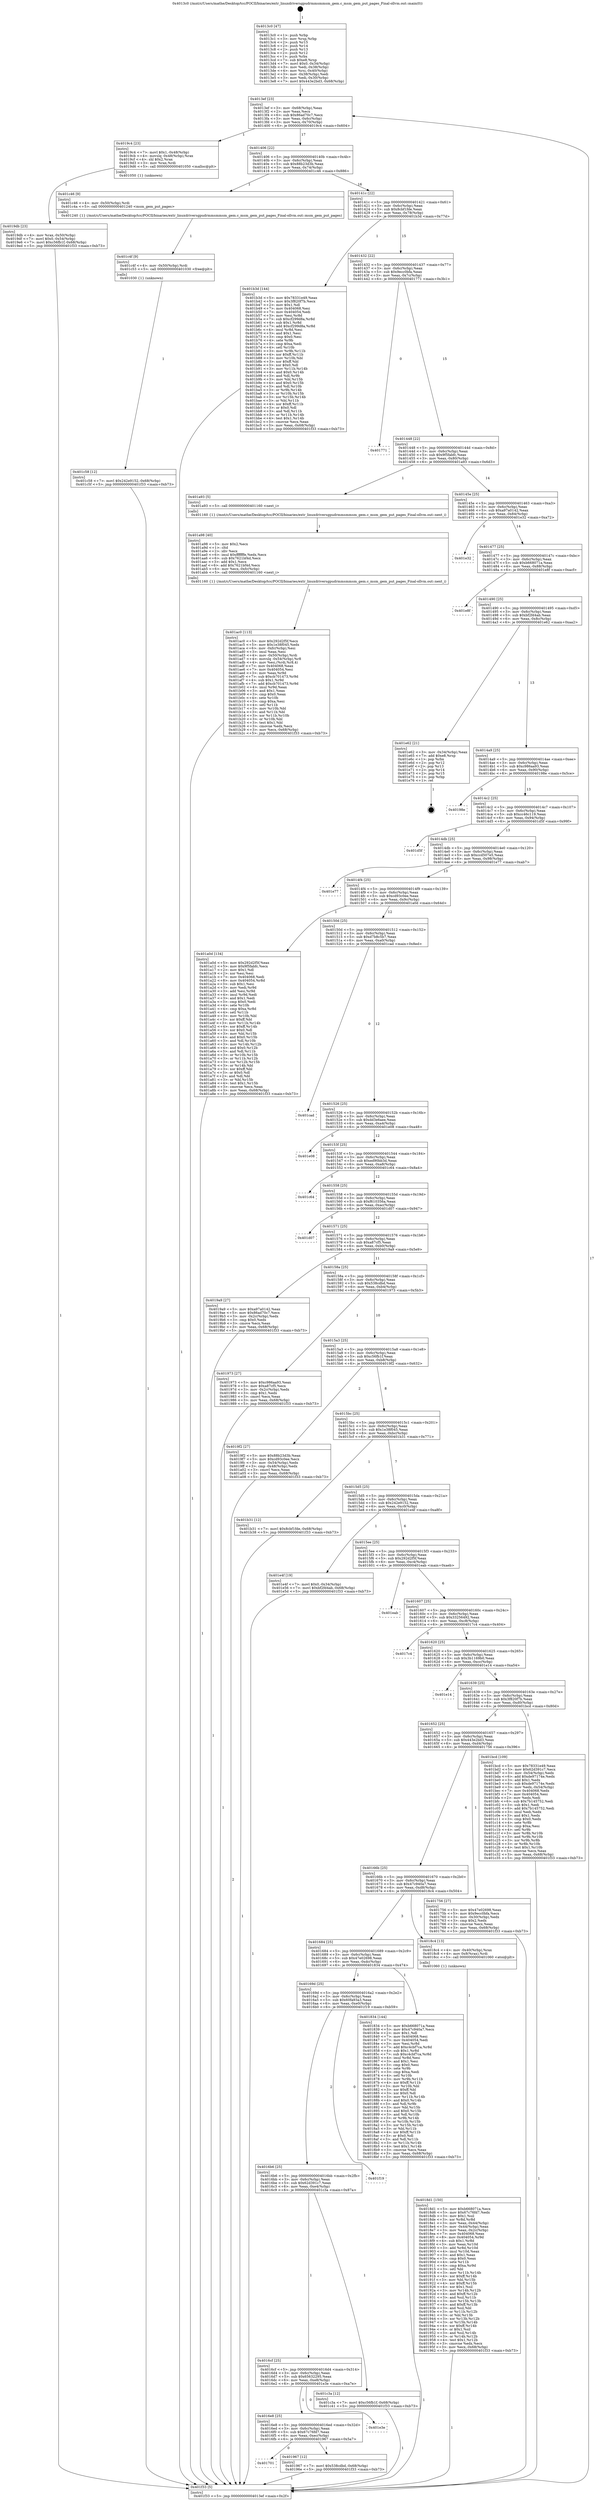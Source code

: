 digraph "0x4013c0" {
  label = "0x4013c0 (/mnt/c/Users/mathe/Desktop/tcc/POCII/binaries/extr_linuxdriversgpudrmmsmmsm_gem.c_msm_gem_put_pages_Final-ollvm.out::main(0))"
  labelloc = "t"
  node[shape=record]

  Entry [label="",width=0.3,height=0.3,shape=circle,fillcolor=black,style=filled]
  "0x4013ef" [label="{
     0x4013ef [23]\l
     | [instrs]\l
     &nbsp;&nbsp;0x4013ef \<+3\>: mov -0x68(%rbp),%eax\l
     &nbsp;&nbsp;0x4013f2 \<+2\>: mov %eax,%ecx\l
     &nbsp;&nbsp;0x4013f4 \<+6\>: sub $0x86ad70c7,%ecx\l
     &nbsp;&nbsp;0x4013fa \<+3\>: mov %eax,-0x6c(%rbp)\l
     &nbsp;&nbsp;0x4013fd \<+3\>: mov %ecx,-0x70(%rbp)\l
     &nbsp;&nbsp;0x401400 \<+6\>: je 00000000004019c4 \<main+0x604\>\l
  }"]
  "0x4019c4" [label="{
     0x4019c4 [23]\l
     | [instrs]\l
     &nbsp;&nbsp;0x4019c4 \<+7\>: movl $0x1,-0x48(%rbp)\l
     &nbsp;&nbsp;0x4019cb \<+4\>: movslq -0x48(%rbp),%rax\l
     &nbsp;&nbsp;0x4019cf \<+4\>: shl $0x2,%rax\l
     &nbsp;&nbsp;0x4019d3 \<+3\>: mov %rax,%rdi\l
     &nbsp;&nbsp;0x4019d6 \<+5\>: call 0000000000401050 \<malloc@plt\>\l
     | [calls]\l
     &nbsp;&nbsp;0x401050 \{1\} (unknown)\l
  }"]
  "0x401406" [label="{
     0x401406 [22]\l
     | [instrs]\l
     &nbsp;&nbsp;0x401406 \<+5\>: jmp 000000000040140b \<main+0x4b\>\l
     &nbsp;&nbsp;0x40140b \<+3\>: mov -0x6c(%rbp),%eax\l
     &nbsp;&nbsp;0x40140e \<+5\>: sub $0x88b23d3b,%eax\l
     &nbsp;&nbsp;0x401413 \<+3\>: mov %eax,-0x74(%rbp)\l
     &nbsp;&nbsp;0x401416 \<+6\>: je 0000000000401c46 \<main+0x886\>\l
  }"]
  Exit [label="",width=0.3,height=0.3,shape=circle,fillcolor=black,style=filled,peripheries=2]
  "0x401c46" [label="{
     0x401c46 [9]\l
     | [instrs]\l
     &nbsp;&nbsp;0x401c46 \<+4\>: mov -0x50(%rbp),%rdi\l
     &nbsp;&nbsp;0x401c4a \<+5\>: call 0000000000401240 \<msm_gem_put_pages\>\l
     | [calls]\l
     &nbsp;&nbsp;0x401240 \{1\} (/mnt/c/Users/mathe/Desktop/tcc/POCII/binaries/extr_linuxdriversgpudrmmsmmsm_gem.c_msm_gem_put_pages_Final-ollvm.out::msm_gem_put_pages)\l
  }"]
  "0x40141c" [label="{
     0x40141c [22]\l
     | [instrs]\l
     &nbsp;&nbsp;0x40141c \<+5\>: jmp 0000000000401421 \<main+0x61\>\l
     &nbsp;&nbsp;0x401421 \<+3\>: mov -0x6c(%rbp),%eax\l
     &nbsp;&nbsp;0x401424 \<+5\>: sub $0x8cbf1fde,%eax\l
     &nbsp;&nbsp;0x401429 \<+3\>: mov %eax,-0x78(%rbp)\l
     &nbsp;&nbsp;0x40142c \<+6\>: je 0000000000401b3d \<main+0x77d\>\l
  }"]
  "0x401c58" [label="{
     0x401c58 [12]\l
     | [instrs]\l
     &nbsp;&nbsp;0x401c58 \<+7\>: movl $0x242e9152,-0x68(%rbp)\l
     &nbsp;&nbsp;0x401c5f \<+5\>: jmp 0000000000401f33 \<main+0xb73\>\l
  }"]
  "0x401b3d" [label="{
     0x401b3d [144]\l
     | [instrs]\l
     &nbsp;&nbsp;0x401b3d \<+5\>: mov $0x78331e49,%eax\l
     &nbsp;&nbsp;0x401b42 \<+5\>: mov $0x3f820f7b,%ecx\l
     &nbsp;&nbsp;0x401b47 \<+2\>: mov $0x1,%dl\l
     &nbsp;&nbsp;0x401b49 \<+7\>: mov 0x404068,%esi\l
     &nbsp;&nbsp;0x401b50 \<+7\>: mov 0x404054,%edi\l
     &nbsp;&nbsp;0x401b57 \<+3\>: mov %esi,%r8d\l
     &nbsp;&nbsp;0x401b5a \<+7\>: sub $0xcf299d8a,%r8d\l
     &nbsp;&nbsp;0x401b61 \<+4\>: sub $0x1,%r8d\l
     &nbsp;&nbsp;0x401b65 \<+7\>: add $0xcf299d8a,%r8d\l
     &nbsp;&nbsp;0x401b6c \<+4\>: imul %r8d,%esi\l
     &nbsp;&nbsp;0x401b70 \<+3\>: and $0x1,%esi\l
     &nbsp;&nbsp;0x401b73 \<+3\>: cmp $0x0,%esi\l
     &nbsp;&nbsp;0x401b76 \<+4\>: sete %r9b\l
     &nbsp;&nbsp;0x401b7a \<+3\>: cmp $0xa,%edi\l
     &nbsp;&nbsp;0x401b7d \<+4\>: setl %r10b\l
     &nbsp;&nbsp;0x401b81 \<+3\>: mov %r9b,%r11b\l
     &nbsp;&nbsp;0x401b84 \<+4\>: xor $0xff,%r11b\l
     &nbsp;&nbsp;0x401b88 \<+3\>: mov %r10b,%bl\l
     &nbsp;&nbsp;0x401b8b \<+3\>: xor $0xff,%bl\l
     &nbsp;&nbsp;0x401b8e \<+3\>: xor $0x0,%dl\l
     &nbsp;&nbsp;0x401b91 \<+3\>: mov %r11b,%r14b\l
     &nbsp;&nbsp;0x401b94 \<+4\>: and $0x0,%r14b\l
     &nbsp;&nbsp;0x401b98 \<+3\>: and %dl,%r9b\l
     &nbsp;&nbsp;0x401b9b \<+3\>: mov %bl,%r15b\l
     &nbsp;&nbsp;0x401b9e \<+4\>: and $0x0,%r15b\l
     &nbsp;&nbsp;0x401ba2 \<+3\>: and %dl,%r10b\l
     &nbsp;&nbsp;0x401ba5 \<+3\>: or %r9b,%r14b\l
     &nbsp;&nbsp;0x401ba8 \<+3\>: or %r10b,%r15b\l
     &nbsp;&nbsp;0x401bab \<+3\>: xor %r15b,%r14b\l
     &nbsp;&nbsp;0x401bae \<+3\>: or %bl,%r11b\l
     &nbsp;&nbsp;0x401bb1 \<+4\>: xor $0xff,%r11b\l
     &nbsp;&nbsp;0x401bb5 \<+3\>: or $0x0,%dl\l
     &nbsp;&nbsp;0x401bb8 \<+3\>: and %dl,%r11b\l
     &nbsp;&nbsp;0x401bbb \<+3\>: or %r11b,%r14b\l
     &nbsp;&nbsp;0x401bbe \<+4\>: test $0x1,%r14b\l
     &nbsp;&nbsp;0x401bc2 \<+3\>: cmovne %ecx,%eax\l
     &nbsp;&nbsp;0x401bc5 \<+3\>: mov %eax,-0x68(%rbp)\l
     &nbsp;&nbsp;0x401bc8 \<+5\>: jmp 0000000000401f33 \<main+0xb73\>\l
  }"]
  "0x401432" [label="{
     0x401432 [22]\l
     | [instrs]\l
     &nbsp;&nbsp;0x401432 \<+5\>: jmp 0000000000401437 \<main+0x77\>\l
     &nbsp;&nbsp;0x401437 \<+3\>: mov -0x6c(%rbp),%eax\l
     &nbsp;&nbsp;0x40143a \<+5\>: sub $0x9ecc0bfa,%eax\l
     &nbsp;&nbsp;0x40143f \<+3\>: mov %eax,-0x7c(%rbp)\l
     &nbsp;&nbsp;0x401442 \<+6\>: je 0000000000401771 \<main+0x3b1\>\l
  }"]
  "0x401c4f" [label="{
     0x401c4f [9]\l
     | [instrs]\l
     &nbsp;&nbsp;0x401c4f \<+4\>: mov -0x50(%rbp),%rdi\l
     &nbsp;&nbsp;0x401c53 \<+5\>: call 0000000000401030 \<free@plt\>\l
     | [calls]\l
     &nbsp;&nbsp;0x401030 \{1\} (unknown)\l
  }"]
  "0x401771" [label="{
     0x401771\l
  }", style=dashed]
  "0x401448" [label="{
     0x401448 [22]\l
     | [instrs]\l
     &nbsp;&nbsp;0x401448 \<+5\>: jmp 000000000040144d \<main+0x8d\>\l
     &nbsp;&nbsp;0x40144d \<+3\>: mov -0x6c(%rbp),%eax\l
     &nbsp;&nbsp;0x401450 \<+5\>: sub $0x9f5fabfc,%eax\l
     &nbsp;&nbsp;0x401455 \<+3\>: mov %eax,-0x80(%rbp)\l
     &nbsp;&nbsp;0x401458 \<+6\>: je 0000000000401a93 \<main+0x6d3\>\l
  }"]
  "0x401ac0" [label="{
     0x401ac0 [113]\l
     | [instrs]\l
     &nbsp;&nbsp;0x401ac0 \<+5\>: mov $0x292d2f5f,%ecx\l
     &nbsp;&nbsp;0x401ac5 \<+5\>: mov $0x1e38f045,%edx\l
     &nbsp;&nbsp;0x401aca \<+6\>: mov -0xfc(%rbp),%esi\l
     &nbsp;&nbsp;0x401ad0 \<+3\>: imul %eax,%esi\l
     &nbsp;&nbsp;0x401ad3 \<+4\>: mov -0x50(%rbp),%rdi\l
     &nbsp;&nbsp;0x401ad7 \<+4\>: movslq -0x54(%rbp),%r8\l
     &nbsp;&nbsp;0x401adb \<+4\>: mov %esi,(%rdi,%r8,4)\l
     &nbsp;&nbsp;0x401adf \<+7\>: mov 0x404068,%eax\l
     &nbsp;&nbsp;0x401ae6 \<+7\>: mov 0x404054,%esi\l
     &nbsp;&nbsp;0x401aed \<+3\>: mov %eax,%r9d\l
     &nbsp;&nbsp;0x401af0 \<+7\>: sub $0xcb701473,%r9d\l
     &nbsp;&nbsp;0x401af7 \<+4\>: sub $0x1,%r9d\l
     &nbsp;&nbsp;0x401afb \<+7\>: add $0xcb701473,%r9d\l
     &nbsp;&nbsp;0x401b02 \<+4\>: imul %r9d,%eax\l
     &nbsp;&nbsp;0x401b06 \<+3\>: and $0x1,%eax\l
     &nbsp;&nbsp;0x401b09 \<+3\>: cmp $0x0,%eax\l
     &nbsp;&nbsp;0x401b0c \<+4\>: sete %r10b\l
     &nbsp;&nbsp;0x401b10 \<+3\>: cmp $0xa,%esi\l
     &nbsp;&nbsp;0x401b13 \<+4\>: setl %r11b\l
     &nbsp;&nbsp;0x401b17 \<+3\>: mov %r10b,%bl\l
     &nbsp;&nbsp;0x401b1a \<+3\>: and %r11b,%bl\l
     &nbsp;&nbsp;0x401b1d \<+3\>: xor %r11b,%r10b\l
     &nbsp;&nbsp;0x401b20 \<+3\>: or %r10b,%bl\l
     &nbsp;&nbsp;0x401b23 \<+3\>: test $0x1,%bl\l
     &nbsp;&nbsp;0x401b26 \<+3\>: cmovne %edx,%ecx\l
     &nbsp;&nbsp;0x401b29 \<+3\>: mov %ecx,-0x68(%rbp)\l
     &nbsp;&nbsp;0x401b2c \<+5\>: jmp 0000000000401f33 \<main+0xb73\>\l
  }"]
  "0x401a93" [label="{
     0x401a93 [5]\l
     | [instrs]\l
     &nbsp;&nbsp;0x401a93 \<+5\>: call 0000000000401160 \<next_i\>\l
     | [calls]\l
     &nbsp;&nbsp;0x401160 \{1\} (/mnt/c/Users/mathe/Desktop/tcc/POCII/binaries/extr_linuxdriversgpudrmmsmmsm_gem.c_msm_gem_put_pages_Final-ollvm.out::next_i)\l
  }"]
  "0x40145e" [label="{
     0x40145e [25]\l
     | [instrs]\l
     &nbsp;&nbsp;0x40145e \<+5\>: jmp 0000000000401463 \<main+0xa3\>\l
     &nbsp;&nbsp;0x401463 \<+3\>: mov -0x6c(%rbp),%eax\l
     &nbsp;&nbsp;0x401466 \<+5\>: sub $0xa97a0142,%eax\l
     &nbsp;&nbsp;0x40146b \<+6\>: mov %eax,-0x84(%rbp)\l
     &nbsp;&nbsp;0x401471 \<+6\>: je 0000000000401e32 \<main+0xa72\>\l
  }"]
  "0x401a98" [label="{
     0x401a98 [40]\l
     | [instrs]\l
     &nbsp;&nbsp;0x401a98 \<+5\>: mov $0x2,%ecx\l
     &nbsp;&nbsp;0x401a9d \<+1\>: cltd\l
     &nbsp;&nbsp;0x401a9e \<+2\>: idiv %ecx\l
     &nbsp;&nbsp;0x401aa0 \<+6\>: imul $0xfffffffe,%edx,%ecx\l
     &nbsp;&nbsp;0x401aa6 \<+6\>: sub $0x7621bf4d,%ecx\l
     &nbsp;&nbsp;0x401aac \<+3\>: add $0x1,%ecx\l
     &nbsp;&nbsp;0x401aaf \<+6\>: add $0x7621bf4d,%ecx\l
     &nbsp;&nbsp;0x401ab5 \<+6\>: mov %ecx,-0xfc(%rbp)\l
     &nbsp;&nbsp;0x401abb \<+5\>: call 0000000000401160 \<next_i\>\l
     | [calls]\l
     &nbsp;&nbsp;0x401160 \{1\} (/mnt/c/Users/mathe/Desktop/tcc/POCII/binaries/extr_linuxdriversgpudrmmsmmsm_gem.c_msm_gem_put_pages_Final-ollvm.out::next_i)\l
  }"]
  "0x401e32" [label="{
     0x401e32\l
  }", style=dashed]
  "0x401477" [label="{
     0x401477 [25]\l
     | [instrs]\l
     &nbsp;&nbsp;0x401477 \<+5\>: jmp 000000000040147c \<main+0xbc\>\l
     &nbsp;&nbsp;0x40147c \<+3\>: mov -0x6c(%rbp),%eax\l
     &nbsp;&nbsp;0x40147f \<+5\>: sub $0xb668071a,%eax\l
     &nbsp;&nbsp;0x401484 \<+6\>: mov %eax,-0x88(%rbp)\l
     &nbsp;&nbsp;0x40148a \<+6\>: je 0000000000401e8f \<main+0xacf\>\l
  }"]
  "0x4019db" [label="{
     0x4019db [23]\l
     | [instrs]\l
     &nbsp;&nbsp;0x4019db \<+4\>: mov %rax,-0x50(%rbp)\l
     &nbsp;&nbsp;0x4019df \<+7\>: movl $0x0,-0x54(%rbp)\l
     &nbsp;&nbsp;0x4019e6 \<+7\>: movl $0xc56fb1f,-0x68(%rbp)\l
     &nbsp;&nbsp;0x4019ed \<+5\>: jmp 0000000000401f33 \<main+0xb73\>\l
  }"]
  "0x401e8f" [label="{
     0x401e8f\l
  }", style=dashed]
  "0x401490" [label="{
     0x401490 [25]\l
     | [instrs]\l
     &nbsp;&nbsp;0x401490 \<+5\>: jmp 0000000000401495 \<main+0xd5\>\l
     &nbsp;&nbsp;0x401495 \<+3\>: mov -0x6c(%rbp),%eax\l
     &nbsp;&nbsp;0x401498 \<+5\>: sub $0xbf2fd4ab,%eax\l
     &nbsp;&nbsp;0x40149d \<+6\>: mov %eax,-0x8c(%rbp)\l
     &nbsp;&nbsp;0x4014a3 \<+6\>: je 0000000000401e62 \<main+0xaa2\>\l
  }"]
  "0x401701" [label="{
     0x401701\l
  }", style=dashed]
  "0x401e62" [label="{
     0x401e62 [21]\l
     | [instrs]\l
     &nbsp;&nbsp;0x401e62 \<+3\>: mov -0x34(%rbp),%eax\l
     &nbsp;&nbsp;0x401e65 \<+7\>: add $0xe8,%rsp\l
     &nbsp;&nbsp;0x401e6c \<+1\>: pop %rbx\l
     &nbsp;&nbsp;0x401e6d \<+2\>: pop %r12\l
     &nbsp;&nbsp;0x401e6f \<+2\>: pop %r13\l
     &nbsp;&nbsp;0x401e71 \<+2\>: pop %r14\l
     &nbsp;&nbsp;0x401e73 \<+2\>: pop %r15\l
     &nbsp;&nbsp;0x401e75 \<+1\>: pop %rbp\l
     &nbsp;&nbsp;0x401e76 \<+1\>: ret\l
  }"]
  "0x4014a9" [label="{
     0x4014a9 [25]\l
     | [instrs]\l
     &nbsp;&nbsp;0x4014a9 \<+5\>: jmp 00000000004014ae \<main+0xee\>\l
     &nbsp;&nbsp;0x4014ae \<+3\>: mov -0x6c(%rbp),%eax\l
     &nbsp;&nbsp;0x4014b1 \<+5\>: sub $0xc986aa93,%eax\l
     &nbsp;&nbsp;0x4014b6 \<+6\>: mov %eax,-0x90(%rbp)\l
     &nbsp;&nbsp;0x4014bc \<+6\>: je 000000000040198e \<main+0x5ce\>\l
  }"]
  "0x401967" [label="{
     0x401967 [12]\l
     | [instrs]\l
     &nbsp;&nbsp;0x401967 \<+7\>: movl $0x538cdbd,-0x68(%rbp)\l
     &nbsp;&nbsp;0x40196e \<+5\>: jmp 0000000000401f33 \<main+0xb73\>\l
  }"]
  "0x40198e" [label="{
     0x40198e\l
  }", style=dashed]
  "0x4014c2" [label="{
     0x4014c2 [25]\l
     | [instrs]\l
     &nbsp;&nbsp;0x4014c2 \<+5\>: jmp 00000000004014c7 \<main+0x107\>\l
     &nbsp;&nbsp;0x4014c7 \<+3\>: mov -0x6c(%rbp),%eax\l
     &nbsp;&nbsp;0x4014ca \<+5\>: sub $0xcc46c119,%eax\l
     &nbsp;&nbsp;0x4014cf \<+6\>: mov %eax,-0x94(%rbp)\l
     &nbsp;&nbsp;0x4014d5 \<+6\>: je 0000000000401d5f \<main+0x99f\>\l
  }"]
  "0x4016e8" [label="{
     0x4016e8 [25]\l
     | [instrs]\l
     &nbsp;&nbsp;0x4016e8 \<+5\>: jmp 00000000004016ed \<main+0x32d\>\l
     &nbsp;&nbsp;0x4016ed \<+3\>: mov -0x6c(%rbp),%eax\l
     &nbsp;&nbsp;0x4016f0 \<+5\>: sub $0x67c76fd7,%eax\l
     &nbsp;&nbsp;0x4016f5 \<+6\>: mov %eax,-0xec(%rbp)\l
     &nbsp;&nbsp;0x4016fb \<+6\>: je 0000000000401967 \<main+0x5a7\>\l
  }"]
  "0x401d5f" [label="{
     0x401d5f\l
  }", style=dashed]
  "0x4014db" [label="{
     0x4014db [25]\l
     | [instrs]\l
     &nbsp;&nbsp;0x4014db \<+5\>: jmp 00000000004014e0 \<main+0x120\>\l
     &nbsp;&nbsp;0x4014e0 \<+3\>: mov -0x6c(%rbp),%eax\l
     &nbsp;&nbsp;0x4014e3 \<+5\>: sub $0xccd507e5,%eax\l
     &nbsp;&nbsp;0x4014e8 \<+6\>: mov %eax,-0x98(%rbp)\l
     &nbsp;&nbsp;0x4014ee \<+6\>: je 0000000000401e77 \<main+0xab7\>\l
  }"]
  "0x401e3e" [label="{
     0x401e3e\l
  }", style=dashed]
  "0x401e77" [label="{
     0x401e77\l
  }", style=dashed]
  "0x4014f4" [label="{
     0x4014f4 [25]\l
     | [instrs]\l
     &nbsp;&nbsp;0x4014f4 \<+5\>: jmp 00000000004014f9 \<main+0x139\>\l
     &nbsp;&nbsp;0x4014f9 \<+3\>: mov -0x6c(%rbp),%eax\l
     &nbsp;&nbsp;0x4014fc \<+5\>: sub $0xcd93c0ee,%eax\l
     &nbsp;&nbsp;0x401501 \<+6\>: mov %eax,-0x9c(%rbp)\l
     &nbsp;&nbsp;0x401507 \<+6\>: je 0000000000401a0d \<main+0x64d\>\l
  }"]
  "0x4016cf" [label="{
     0x4016cf [25]\l
     | [instrs]\l
     &nbsp;&nbsp;0x4016cf \<+5\>: jmp 00000000004016d4 \<main+0x314\>\l
     &nbsp;&nbsp;0x4016d4 \<+3\>: mov -0x6c(%rbp),%eax\l
     &nbsp;&nbsp;0x4016d7 \<+5\>: sub $0x65632295,%eax\l
     &nbsp;&nbsp;0x4016dc \<+6\>: mov %eax,-0xe8(%rbp)\l
     &nbsp;&nbsp;0x4016e2 \<+6\>: je 0000000000401e3e \<main+0xa7e\>\l
  }"]
  "0x401a0d" [label="{
     0x401a0d [134]\l
     | [instrs]\l
     &nbsp;&nbsp;0x401a0d \<+5\>: mov $0x292d2f5f,%eax\l
     &nbsp;&nbsp;0x401a12 \<+5\>: mov $0x9f5fabfc,%ecx\l
     &nbsp;&nbsp;0x401a17 \<+2\>: mov $0x1,%dl\l
     &nbsp;&nbsp;0x401a19 \<+2\>: xor %esi,%esi\l
     &nbsp;&nbsp;0x401a1b \<+7\>: mov 0x404068,%edi\l
     &nbsp;&nbsp;0x401a22 \<+8\>: mov 0x404054,%r8d\l
     &nbsp;&nbsp;0x401a2a \<+3\>: sub $0x1,%esi\l
     &nbsp;&nbsp;0x401a2d \<+3\>: mov %edi,%r9d\l
     &nbsp;&nbsp;0x401a30 \<+3\>: add %esi,%r9d\l
     &nbsp;&nbsp;0x401a33 \<+4\>: imul %r9d,%edi\l
     &nbsp;&nbsp;0x401a37 \<+3\>: and $0x1,%edi\l
     &nbsp;&nbsp;0x401a3a \<+3\>: cmp $0x0,%edi\l
     &nbsp;&nbsp;0x401a3d \<+4\>: sete %r10b\l
     &nbsp;&nbsp;0x401a41 \<+4\>: cmp $0xa,%r8d\l
     &nbsp;&nbsp;0x401a45 \<+4\>: setl %r11b\l
     &nbsp;&nbsp;0x401a49 \<+3\>: mov %r10b,%bl\l
     &nbsp;&nbsp;0x401a4c \<+3\>: xor $0xff,%bl\l
     &nbsp;&nbsp;0x401a4f \<+3\>: mov %r11b,%r14b\l
     &nbsp;&nbsp;0x401a52 \<+4\>: xor $0xff,%r14b\l
     &nbsp;&nbsp;0x401a56 \<+3\>: xor $0x0,%dl\l
     &nbsp;&nbsp;0x401a59 \<+3\>: mov %bl,%r15b\l
     &nbsp;&nbsp;0x401a5c \<+4\>: and $0x0,%r15b\l
     &nbsp;&nbsp;0x401a60 \<+3\>: and %dl,%r10b\l
     &nbsp;&nbsp;0x401a63 \<+3\>: mov %r14b,%r12b\l
     &nbsp;&nbsp;0x401a66 \<+4\>: and $0x0,%r12b\l
     &nbsp;&nbsp;0x401a6a \<+3\>: and %dl,%r11b\l
     &nbsp;&nbsp;0x401a6d \<+3\>: or %r10b,%r15b\l
     &nbsp;&nbsp;0x401a70 \<+3\>: or %r11b,%r12b\l
     &nbsp;&nbsp;0x401a73 \<+3\>: xor %r12b,%r15b\l
     &nbsp;&nbsp;0x401a76 \<+3\>: or %r14b,%bl\l
     &nbsp;&nbsp;0x401a79 \<+3\>: xor $0xff,%bl\l
     &nbsp;&nbsp;0x401a7c \<+3\>: or $0x0,%dl\l
     &nbsp;&nbsp;0x401a7f \<+2\>: and %dl,%bl\l
     &nbsp;&nbsp;0x401a81 \<+3\>: or %bl,%r15b\l
     &nbsp;&nbsp;0x401a84 \<+4\>: test $0x1,%r15b\l
     &nbsp;&nbsp;0x401a88 \<+3\>: cmovne %ecx,%eax\l
     &nbsp;&nbsp;0x401a8b \<+3\>: mov %eax,-0x68(%rbp)\l
     &nbsp;&nbsp;0x401a8e \<+5\>: jmp 0000000000401f33 \<main+0xb73\>\l
  }"]
  "0x40150d" [label="{
     0x40150d [25]\l
     | [instrs]\l
     &nbsp;&nbsp;0x40150d \<+5\>: jmp 0000000000401512 \<main+0x152\>\l
     &nbsp;&nbsp;0x401512 \<+3\>: mov -0x6c(%rbp),%eax\l
     &nbsp;&nbsp;0x401515 \<+5\>: sub $0xd7b8c5b7,%eax\l
     &nbsp;&nbsp;0x40151a \<+6\>: mov %eax,-0xa0(%rbp)\l
     &nbsp;&nbsp;0x401520 \<+6\>: je 0000000000401cad \<main+0x8ed\>\l
  }"]
  "0x401c3a" [label="{
     0x401c3a [12]\l
     | [instrs]\l
     &nbsp;&nbsp;0x401c3a \<+7\>: movl $0xc56fb1f,-0x68(%rbp)\l
     &nbsp;&nbsp;0x401c41 \<+5\>: jmp 0000000000401f33 \<main+0xb73\>\l
  }"]
  "0x401cad" [label="{
     0x401cad\l
  }", style=dashed]
  "0x401526" [label="{
     0x401526 [25]\l
     | [instrs]\l
     &nbsp;&nbsp;0x401526 \<+5\>: jmp 000000000040152b \<main+0x16b\>\l
     &nbsp;&nbsp;0x40152b \<+3\>: mov -0x6c(%rbp),%eax\l
     &nbsp;&nbsp;0x40152e \<+5\>: sub $0xdd3e6aee,%eax\l
     &nbsp;&nbsp;0x401533 \<+6\>: mov %eax,-0xa4(%rbp)\l
     &nbsp;&nbsp;0x401539 \<+6\>: je 0000000000401e08 \<main+0xa48\>\l
  }"]
  "0x4016b6" [label="{
     0x4016b6 [25]\l
     | [instrs]\l
     &nbsp;&nbsp;0x4016b6 \<+5\>: jmp 00000000004016bb \<main+0x2fb\>\l
     &nbsp;&nbsp;0x4016bb \<+3\>: mov -0x6c(%rbp),%eax\l
     &nbsp;&nbsp;0x4016be \<+5\>: sub $0x62d391c7,%eax\l
     &nbsp;&nbsp;0x4016c3 \<+6\>: mov %eax,-0xe4(%rbp)\l
     &nbsp;&nbsp;0x4016c9 \<+6\>: je 0000000000401c3a \<main+0x87a\>\l
  }"]
  "0x401e08" [label="{
     0x401e08\l
  }", style=dashed]
  "0x40153f" [label="{
     0x40153f [25]\l
     | [instrs]\l
     &nbsp;&nbsp;0x40153f \<+5\>: jmp 0000000000401544 \<main+0x184\>\l
     &nbsp;&nbsp;0x401544 \<+3\>: mov -0x6c(%rbp),%eax\l
     &nbsp;&nbsp;0x401547 \<+5\>: sub $0xed90bb3d,%eax\l
     &nbsp;&nbsp;0x40154c \<+6\>: mov %eax,-0xa8(%rbp)\l
     &nbsp;&nbsp;0x401552 \<+6\>: je 0000000000401c64 \<main+0x8a4\>\l
  }"]
  "0x401f19" [label="{
     0x401f19\l
  }", style=dashed]
  "0x401c64" [label="{
     0x401c64\l
  }", style=dashed]
  "0x401558" [label="{
     0x401558 [25]\l
     | [instrs]\l
     &nbsp;&nbsp;0x401558 \<+5\>: jmp 000000000040155d \<main+0x19d\>\l
     &nbsp;&nbsp;0x40155d \<+3\>: mov -0x6c(%rbp),%eax\l
     &nbsp;&nbsp;0x401560 \<+5\>: sub $0xf610356a,%eax\l
     &nbsp;&nbsp;0x401565 \<+6\>: mov %eax,-0xac(%rbp)\l
     &nbsp;&nbsp;0x40156b \<+6\>: je 0000000000401d07 \<main+0x947\>\l
  }"]
  "0x4018d1" [label="{
     0x4018d1 [150]\l
     | [instrs]\l
     &nbsp;&nbsp;0x4018d1 \<+5\>: mov $0xb668071a,%ecx\l
     &nbsp;&nbsp;0x4018d6 \<+5\>: mov $0x67c76fd7,%edx\l
     &nbsp;&nbsp;0x4018db \<+3\>: mov $0x1,%sil\l
     &nbsp;&nbsp;0x4018de \<+3\>: xor %r8d,%r8d\l
     &nbsp;&nbsp;0x4018e1 \<+3\>: mov %eax,-0x44(%rbp)\l
     &nbsp;&nbsp;0x4018e4 \<+3\>: mov -0x44(%rbp),%eax\l
     &nbsp;&nbsp;0x4018e7 \<+3\>: mov %eax,-0x2c(%rbp)\l
     &nbsp;&nbsp;0x4018ea \<+7\>: mov 0x404068,%eax\l
     &nbsp;&nbsp;0x4018f1 \<+8\>: mov 0x404054,%r9d\l
     &nbsp;&nbsp;0x4018f9 \<+4\>: sub $0x1,%r8d\l
     &nbsp;&nbsp;0x4018fd \<+3\>: mov %eax,%r10d\l
     &nbsp;&nbsp;0x401900 \<+3\>: add %r8d,%r10d\l
     &nbsp;&nbsp;0x401903 \<+4\>: imul %r10d,%eax\l
     &nbsp;&nbsp;0x401907 \<+3\>: and $0x1,%eax\l
     &nbsp;&nbsp;0x40190a \<+3\>: cmp $0x0,%eax\l
     &nbsp;&nbsp;0x40190d \<+4\>: sete %r11b\l
     &nbsp;&nbsp;0x401911 \<+4\>: cmp $0xa,%r9d\l
     &nbsp;&nbsp;0x401915 \<+3\>: setl %bl\l
     &nbsp;&nbsp;0x401918 \<+3\>: mov %r11b,%r14b\l
     &nbsp;&nbsp;0x40191b \<+4\>: xor $0xff,%r14b\l
     &nbsp;&nbsp;0x40191f \<+3\>: mov %bl,%r15b\l
     &nbsp;&nbsp;0x401922 \<+4\>: xor $0xff,%r15b\l
     &nbsp;&nbsp;0x401926 \<+4\>: xor $0x1,%sil\l
     &nbsp;&nbsp;0x40192a \<+3\>: mov %r14b,%r12b\l
     &nbsp;&nbsp;0x40192d \<+4\>: and $0xff,%r12b\l
     &nbsp;&nbsp;0x401931 \<+3\>: and %sil,%r11b\l
     &nbsp;&nbsp;0x401934 \<+3\>: mov %r15b,%r13b\l
     &nbsp;&nbsp;0x401937 \<+4\>: and $0xff,%r13b\l
     &nbsp;&nbsp;0x40193b \<+3\>: and %sil,%bl\l
     &nbsp;&nbsp;0x40193e \<+3\>: or %r11b,%r12b\l
     &nbsp;&nbsp;0x401941 \<+3\>: or %bl,%r13b\l
     &nbsp;&nbsp;0x401944 \<+3\>: xor %r13b,%r12b\l
     &nbsp;&nbsp;0x401947 \<+3\>: or %r15b,%r14b\l
     &nbsp;&nbsp;0x40194a \<+4\>: xor $0xff,%r14b\l
     &nbsp;&nbsp;0x40194e \<+4\>: or $0x1,%sil\l
     &nbsp;&nbsp;0x401952 \<+3\>: and %sil,%r14b\l
     &nbsp;&nbsp;0x401955 \<+3\>: or %r14b,%r12b\l
     &nbsp;&nbsp;0x401958 \<+4\>: test $0x1,%r12b\l
     &nbsp;&nbsp;0x40195c \<+3\>: cmovne %edx,%ecx\l
     &nbsp;&nbsp;0x40195f \<+3\>: mov %ecx,-0x68(%rbp)\l
     &nbsp;&nbsp;0x401962 \<+5\>: jmp 0000000000401f33 \<main+0xb73\>\l
  }"]
  "0x401d07" [label="{
     0x401d07\l
  }", style=dashed]
  "0x401571" [label="{
     0x401571 [25]\l
     | [instrs]\l
     &nbsp;&nbsp;0x401571 \<+5\>: jmp 0000000000401576 \<main+0x1b6\>\l
     &nbsp;&nbsp;0x401576 \<+3\>: mov -0x6c(%rbp),%eax\l
     &nbsp;&nbsp;0x401579 \<+5\>: sub $0xa87cf5,%eax\l
     &nbsp;&nbsp;0x40157e \<+6\>: mov %eax,-0xb0(%rbp)\l
     &nbsp;&nbsp;0x401584 \<+6\>: je 00000000004019a9 \<main+0x5e9\>\l
  }"]
  "0x40169d" [label="{
     0x40169d [25]\l
     | [instrs]\l
     &nbsp;&nbsp;0x40169d \<+5\>: jmp 00000000004016a2 \<main+0x2e2\>\l
     &nbsp;&nbsp;0x4016a2 \<+3\>: mov -0x6c(%rbp),%eax\l
     &nbsp;&nbsp;0x4016a5 \<+5\>: sub $0x60fa93a3,%eax\l
     &nbsp;&nbsp;0x4016aa \<+6\>: mov %eax,-0xe0(%rbp)\l
     &nbsp;&nbsp;0x4016b0 \<+6\>: je 0000000000401f19 \<main+0xb59\>\l
  }"]
  "0x4019a9" [label="{
     0x4019a9 [27]\l
     | [instrs]\l
     &nbsp;&nbsp;0x4019a9 \<+5\>: mov $0xa97a0142,%eax\l
     &nbsp;&nbsp;0x4019ae \<+5\>: mov $0x86ad70c7,%ecx\l
     &nbsp;&nbsp;0x4019b3 \<+3\>: mov -0x2c(%rbp),%edx\l
     &nbsp;&nbsp;0x4019b6 \<+3\>: cmp $0x0,%edx\l
     &nbsp;&nbsp;0x4019b9 \<+3\>: cmove %ecx,%eax\l
     &nbsp;&nbsp;0x4019bc \<+3\>: mov %eax,-0x68(%rbp)\l
     &nbsp;&nbsp;0x4019bf \<+5\>: jmp 0000000000401f33 \<main+0xb73\>\l
  }"]
  "0x40158a" [label="{
     0x40158a [25]\l
     | [instrs]\l
     &nbsp;&nbsp;0x40158a \<+5\>: jmp 000000000040158f \<main+0x1cf\>\l
     &nbsp;&nbsp;0x40158f \<+3\>: mov -0x6c(%rbp),%eax\l
     &nbsp;&nbsp;0x401592 \<+5\>: sub $0x538cdbd,%eax\l
     &nbsp;&nbsp;0x401597 \<+6\>: mov %eax,-0xb4(%rbp)\l
     &nbsp;&nbsp;0x40159d \<+6\>: je 0000000000401973 \<main+0x5b3\>\l
  }"]
  "0x401834" [label="{
     0x401834 [144]\l
     | [instrs]\l
     &nbsp;&nbsp;0x401834 \<+5\>: mov $0xb668071a,%eax\l
     &nbsp;&nbsp;0x401839 \<+5\>: mov $0x47c940a7,%ecx\l
     &nbsp;&nbsp;0x40183e \<+2\>: mov $0x1,%dl\l
     &nbsp;&nbsp;0x401840 \<+7\>: mov 0x404068,%esi\l
     &nbsp;&nbsp;0x401847 \<+7\>: mov 0x404054,%edi\l
     &nbsp;&nbsp;0x40184e \<+3\>: mov %esi,%r8d\l
     &nbsp;&nbsp;0x401851 \<+7\>: add $0xc4cbf7ca,%r8d\l
     &nbsp;&nbsp;0x401858 \<+4\>: sub $0x1,%r8d\l
     &nbsp;&nbsp;0x40185c \<+7\>: sub $0xc4cbf7ca,%r8d\l
     &nbsp;&nbsp;0x401863 \<+4\>: imul %r8d,%esi\l
     &nbsp;&nbsp;0x401867 \<+3\>: and $0x1,%esi\l
     &nbsp;&nbsp;0x40186a \<+3\>: cmp $0x0,%esi\l
     &nbsp;&nbsp;0x40186d \<+4\>: sete %r9b\l
     &nbsp;&nbsp;0x401871 \<+3\>: cmp $0xa,%edi\l
     &nbsp;&nbsp;0x401874 \<+4\>: setl %r10b\l
     &nbsp;&nbsp;0x401878 \<+3\>: mov %r9b,%r11b\l
     &nbsp;&nbsp;0x40187b \<+4\>: xor $0xff,%r11b\l
     &nbsp;&nbsp;0x40187f \<+3\>: mov %r10b,%bl\l
     &nbsp;&nbsp;0x401882 \<+3\>: xor $0xff,%bl\l
     &nbsp;&nbsp;0x401885 \<+3\>: xor $0x0,%dl\l
     &nbsp;&nbsp;0x401888 \<+3\>: mov %r11b,%r14b\l
     &nbsp;&nbsp;0x40188b \<+4\>: and $0x0,%r14b\l
     &nbsp;&nbsp;0x40188f \<+3\>: and %dl,%r9b\l
     &nbsp;&nbsp;0x401892 \<+3\>: mov %bl,%r15b\l
     &nbsp;&nbsp;0x401895 \<+4\>: and $0x0,%r15b\l
     &nbsp;&nbsp;0x401899 \<+3\>: and %dl,%r10b\l
     &nbsp;&nbsp;0x40189c \<+3\>: or %r9b,%r14b\l
     &nbsp;&nbsp;0x40189f \<+3\>: or %r10b,%r15b\l
     &nbsp;&nbsp;0x4018a2 \<+3\>: xor %r15b,%r14b\l
     &nbsp;&nbsp;0x4018a5 \<+3\>: or %bl,%r11b\l
     &nbsp;&nbsp;0x4018a8 \<+4\>: xor $0xff,%r11b\l
     &nbsp;&nbsp;0x4018ac \<+3\>: or $0x0,%dl\l
     &nbsp;&nbsp;0x4018af \<+3\>: and %dl,%r11b\l
     &nbsp;&nbsp;0x4018b2 \<+3\>: or %r11b,%r14b\l
     &nbsp;&nbsp;0x4018b5 \<+4\>: test $0x1,%r14b\l
     &nbsp;&nbsp;0x4018b9 \<+3\>: cmovne %ecx,%eax\l
     &nbsp;&nbsp;0x4018bc \<+3\>: mov %eax,-0x68(%rbp)\l
     &nbsp;&nbsp;0x4018bf \<+5\>: jmp 0000000000401f33 \<main+0xb73\>\l
  }"]
  "0x401973" [label="{
     0x401973 [27]\l
     | [instrs]\l
     &nbsp;&nbsp;0x401973 \<+5\>: mov $0xc986aa93,%eax\l
     &nbsp;&nbsp;0x401978 \<+5\>: mov $0xa87cf5,%ecx\l
     &nbsp;&nbsp;0x40197d \<+3\>: mov -0x2c(%rbp),%edx\l
     &nbsp;&nbsp;0x401980 \<+3\>: cmp $0x1,%edx\l
     &nbsp;&nbsp;0x401983 \<+3\>: cmovl %ecx,%eax\l
     &nbsp;&nbsp;0x401986 \<+3\>: mov %eax,-0x68(%rbp)\l
     &nbsp;&nbsp;0x401989 \<+5\>: jmp 0000000000401f33 \<main+0xb73\>\l
  }"]
  "0x4015a3" [label="{
     0x4015a3 [25]\l
     | [instrs]\l
     &nbsp;&nbsp;0x4015a3 \<+5\>: jmp 00000000004015a8 \<main+0x1e8\>\l
     &nbsp;&nbsp;0x4015a8 \<+3\>: mov -0x6c(%rbp),%eax\l
     &nbsp;&nbsp;0x4015ab \<+5\>: sub $0xc56fb1f,%eax\l
     &nbsp;&nbsp;0x4015b0 \<+6\>: mov %eax,-0xb8(%rbp)\l
     &nbsp;&nbsp;0x4015b6 \<+6\>: je 00000000004019f2 \<main+0x632\>\l
  }"]
  "0x401684" [label="{
     0x401684 [25]\l
     | [instrs]\l
     &nbsp;&nbsp;0x401684 \<+5\>: jmp 0000000000401689 \<main+0x2c9\>\l
     &nbsp;&nbsp;0x401689 \<+3\>: mov -0x6c(%rbp),%eax\l
     &nbsp;&nbsp;0x40168c \<+5\>: sub $0x47e02698,%eax\l
     &nbsp;&nbsp;0x401691 \<+6\>: mov %eax,-0xdc(%rbp)\l
     &nbsp;&nbsp;0x401697 \<+6\>: je 0000000000401834 \<main+0x474\>\l
  }"]
  "0x4019f2" [label="{
     0x4019f2 [27]\l
     | [instrs]\l
     &nbsp;&nbsp;0x4019f2 \<+5\>: mov $0x88b23d3b,%eax\l
     &nbsp;&nbsp;0x4019f7 \<+5\>: mov $0xcd93c0ee,%ecx\l
     &nbsp;&nbsp;0x4019fc \<+3\>: mov -0x54(%rbp),%edx\l
     &nbsp;&nbsp;0x4019ff \<+3\>: cmp -0x48(%rbp),%edx\l
     &nbsp;&nbsp;0x401a02 \<+3\>: cmovl %ecx,%eax\l
     &nbsp;&nbsp;0x401a05 \<+3\>: mov %eax,-0x68(%rbp)\l
     &nbsp;&nbsp;0x401a08 \<+5\>: jmp 0000000000401f33 \<main+0xb73\>\l
  }"]
  "0x4015bc" [label="{
     0x4015bc [25]\l
     | [instrs]\l
     &nbsp;&nbsp;0x4015bc \<+5\>: jmp 00000000004015c1 \<main+0x201\>\l
     &nbsp;&nbsp;0x4015c1 \<+3\>: mov -0x6c(%rbp),%eax\l
     &nbsp;&nbsp;0x4015c4 \<+5\>: sub $0x1e38f045,%eax\l
     &nbsp;&nbsp;0x4015c9 \<+6\>: mov %eax,-0xbc(%rbp)\l
     &nbsp;&nbsp;0x4015cf \<+6\>: je 0000000000401b31 \<main+0x771\>\l
  }"]
  "0x4018c4" [label="{
     0x4018c4 [13]\l
     | [instrs]\l
     &nbsp;&nbsp;0x4018c4 \<+4\>: mov -0x40(%rbp),%rax\l
     &nbsp;&nbsp;0x4018c8 \<+4\>: mov 0x8(%rax),%rdi\l
     &nbsp;&nbsp;0x4018cc \<+5\>: call 0000000000401060 \<atoi@plt\>\l
     | [calls]\l
     &nbsp;&nbsp;0x401060 \{1\} (unknown)\l
  }"]
  "0x401b31" [label="{
     0x401b31 [12]\l
     | [instrs]\l
     &nbsp;&nbsp;0x401b31 \<+7\>: movl $0x8cbf1fde,-0x68(%rbp)\l
     &nbsp;&nbsp;0x401b38 \<+5\>: jmp 0000000000401f33 \<main+0xb73\>\l
  }"]
  "0x4015d5" [label="{
     0x4015d5 [25]\l
     | [instrs]\l
     &nbsp;&nbsp;0x4015d5 \<+5\>: jmp 00000000004015da \<main+0x21a\>\l
     &nbsp;&nbsp;0x4015da \<+3\>: mov -0x6c(%rbp),%eax\l
     &nbsp;&nbsp;0x4015dd \<+5\>: sub $0x242e9152,%eax\l
     &nbsp;&nbsp;0x4015e2 \<+6\>: mov %eax,-0xc0(%rbp)\l
     &nbsp;&nbsp;0x4015e8 \<+6\>: je 0000000000401e4f \<main+0xa8f\>\l
  }"]
  "0x4013c0" [label="{
     0x4013c0 [47]\l
     | [instrs]\l
     &nbsp;&nbsp;0x4013c0 \<+1\>: push %rbp\l
     &nbsp;&nbsp;0x4013c1 \<+3\>: mov %rsp,%rbp\l
     &nbsp;&nbsp;0x4013c4 \<+2\>: push %r15\l
     &nbsp;&nbsp;0x4013c6 \<+2\>: push %r14\l
     &nbsp;&nbsp;0x4013c8 \<+2\>: push %r13\l
     &nbsp;&nbsp;0x4013ca \<+2\>: push %r12\l
     &nbsp;&nbsp;0x4013cc \<+1\>: push %rbx\l
     &nbsp;&nbsp;0x4013cd \<+7\>: sub $0xe8,%rsp\l
     &nbsp;&nbsp;0x4013d4 \<+7\>: movl $0x0,-0x34(%rbp)\l
     &nbsp;&nbsp;0x4013db \<+3\>: mov %edi,-0x38(%rbp)\l
     &nbsp;&nbsp;0x4013de \<+4\>: mov %rsi,-0x40(%rbp)\l
     &nbsp;&nbsp;0x4013e2 \<+3\>: mov -0x38(%rbp),%edi\l
     &nbsp;&nbsp;0x4013e5 \<+3\>: mov %edi,-0x30(%rbp)\l
     &nbsp;&nbsp;0x4013e8 \<+7\>: movl $0x443e2bd3,-0x68(%rbp)\l
  }"]
  "0x401e4f" [label="{
     0x401e4f [19]\l
     | [instrs]\l
     &nbsp;&nbsp;0x401e4f \<+7\>: movl $0x0,-0x34(%rbp)\l
     &nbsp;&nbsp;0x401e56 \<+7\>: movl $0xbf2fd4ab,-0x68(%rbp)\l
     &nbsp;&nbsp;0x401e5d \<+5\>: jmp 0000000000401f33 \<main+0xb73\>\l
  }"]
  "0x4015ee" [label="{
     0x4015ee [25]\l
     | [instrs]\l
     &nbsp;&nbsp;0x4015ee \<+5\>: jmp 00000000004015f3 \<main+0x233\>\l
     &nbsp;&nbsp;0x4015f3 \<+3\>: mov -0x6c(%rbp),%eax\l
     &nbsp;&nbsp;0x4015f6 \<+5\>: sub $0x292d2f5f,%eax\l
     &nbsp;&nbsp;0x4015fb \<+6\>: mov %eax,-0xc4(%rbp)\l
     &nbsp;&nbsp;0x401601 \<+6\>: je 0000000000401eab \<main+0xaeb\>\l
  }"]
  "0x401f33" [label="{
     0x401f33 [5]\l
     | [instrs]\l
     &nbsp;&nbsp;0x401f33 \<+5\>: jmp 00000000004013ef \<main+0x2f\>\l
  }"]
  "0x401eab" [label="{
     0x401eab\l
  }", style=dashed]
  "0x401607" [label="{
     0x401607 [25]\l
     | [instrs]\l
     &nbsp;&nbsp;0x401607 \<+5\>: jmp 000000000040160c \<main+0x24c\>\l
     &nbsp;&nbsp;0x40160c \<+3\>: mov -0x6c(%rbp),%eax\l
     &nbsp;&nbsp;0x40160f \<+5\>: sub $0x33256492,%eax\l
     &nbsp;&nbsp;0x401614 \<+6\>: mov %eax,-0xc8(%rbp)\l
     &nbsp;&nbsp;0x40161a \<+6\>: je 00000000004017c4 \<main+0x404\>\l
  }"]
  "0x40166b" [label="{
     0x40166b [25]\l
     | [instrs]\l
     &nbsp;&nbsp;0x40166b \<+5\>: jmp 0000000000401670 \<main+0x2b0\>\l
     &nbsp;&nbsp;0x401670 \<+3\>: mov -0x6c(%rbp),%eax\l
     &nbsp;&nbsp;0x401673 \<+5\>: sub $0x47c940a7,%eax\l
     &nbsp;&nbsp;0x401678 \<+6\>: mov %eax,-0xd8(%rbp)\l
     &nbsp;&nbsp;0x40167e \<+6\>: je 00000000004018c4 \<main+0x504\>\l
  }"]
  "0x4017c4" [label="{
     0x4017c4\l
  }", style=dashed]
  "0x401620" [label="{
     0x401620 [25]\l
     | [instrs]\l
     &nbsp;&nbsp;0x401620 \<+5\>: jmp 0000000000401625 \<main+0x265\>\l
     &nbsp;&nbsp;0x401625 \<+3\>: mov -0x6c(%rbp),%eax\l
     &nbsp;&nbsp;0x401628 \<+5\>: sub $0x3b1169b0,%eax\l
     &nbsp;&nbsp;0x40162d \<+6\>: mov %eax,-0xcc(%rbp)\l
     &nbsp;&nbsp;0x401633 \<+6\>: je 0000000000401e14 \<main+0xa54\>\l
  }"]
  "0x401756" [label="{
     0x401756 [27]\l
     | [instrs]\l
     &nbsp;&nbsp;0x401756 \<+5\>: mov $0x47e02698,%eax\l
     &nbsp;&nbsp;0x40175b \<+5\>: mov $0x9ecc0bfa,%ecx\l
     &nbsp;&nbsp;0x401760 \<+3\>: mov -0x30(%rbp),%edx\l
     &nbsp;&nbsp;0x401763 \<+3\>: cmp $0x2,%edx\l
     &nbsp;&nbsp;0x401766 \<+3\>: cmovne %ecx,%eax\l
     &nbsp;&nbsp;0x401769 \<+3\>: mov %eax,-0x68(%rbp)\l
     &nbsp;&nbsp;0x40176c \<+5\>: jmp 0000000000401f33 \<main+0xb73\>\l
  }"]
  "0x401e14" [label="{
     0x401e14\l
  }", style=dashed]
  "0x401639" [label="{
     0x401639 [25]\l
     | [instrs]\l
     &nbsp;&nbsp;0x401639 \<+5\>: jmp 000000000040163e \<main+0x27e\>\l
     &nbsp;&nbsp;0x40163e \<+3\>: mov -0x6c(%rbp),%eax\l
     &nbsp;&nbsp;0x401641 \<+5\>: sub $0x3f820f7b,%eax\l
     &nbsp;&nbsp;0x401646 \<+6\>: mov %eax,-0xd0(%rbp)\l
     &nbsp;&nbsp;0x40164c \<+6\>: je 0000000000401bcd \<main+0x80d\>\l
  }"]
  "0x401652" [label="{
     0x401652 [25]\l
     | [instrs]\l
     &nbsp;&nbsp;0x401652 \<+5\>: jmp 0000000000401657 \<main+0x297\>\l
     &nbsp;&nbsp;0x401657 \<+3\>: mov -0x6c(%rbp),%eax\l
     &nbsp;&nbsp;0x40165a \<+5\>: sub $0x443e2bd3,%eax\l
     &nbsp;&nbsp;0x40165f \<+6\>: mov %eax,-0xd4(%rbp)\l
     &nbsp;&nbsp;0x401665 \<+6\>: je 0000000000401756 \<main+0x396\>\l
  }"]
  "0x401bcd" [label="{
     0x401bcd [109]\l
     | [instrs]\l
     &nbsp;&nbsp;0x401bcd \<+5\>: mov $0x78331e49,%eax\l
     &nbsp;&nbsp;0x401bd2 \<+5\>: mov $0x62d391c7,%ecx\l
     &nbsp;&nbsp;0x401bd7 \<+3\>: mov -0x54(%rbp),%edx\l
     &nbsp;&nbsp;0x401bda \<+6\>: add $0xde97174e,%edx\l
     &nbsp;&nbsp;0x401be0 \<+3\>: add $0x1,%edx\l
     &nbsp;&nbsp;0x401be3 \<+6\>: sub $0xde97174e,%edx\l
     &nbsp;&nbsp;0x401be9 \<+3\>: mov %edx,-0x54(%rbp)\l
     &nbsp;&nbsp;0x401bec \<+7\>: mov 0x404068,%edx\l
     &nbsp;&nbsp;0x401bf3 \<+7\>: mov 0x404054,%esi\l
     &nbsp;&nbsp;0x401bfa \<+2\>: mov %edx,%edi\l
     &nbsp;&nbsp;0x401bfc \<+6\>: sub $0x7b145752,%edi\l
     &nbsp;&nbsp;0x401c02 \<+3\>: sub $0x1,%edi\l
     &nbsp;&nbsp;0x401c05 \<+6\>: add $0x7b145752,%edi\l
     &nbsp;&nbsp;0x401c0b \<+3\>: imul %edi,%edx\l
     &nbsp;&nbsp;0x401c0e \<+3\>: and $0x1,%edx\l
     &nbsp;&nbsp;0x401c11 \<+3\>: cmp $0x0,%edx\l
     &nbsp;&nbsp;0x401c14 \<+4\>: sete %r8b\l
     &nbsp;&nbsp;0x401c18 \<+3\>: cmp $0xa,%esi\l
     &nbsp;&nbsp;0x401c1b \<+4\>: setl %r9b\l
     &nbsp;&nbsp;0x401c1f \<+3\>: mov %r8b,%r10b\l
     &nbsp;&nbsp;0x401c22 \<+3\>: and %r9b,%r10b\l
     &nbsp;&nbsp;0x401c25 \<+3\>: xor %r9b,%r8b\l
     &nbsp;&nbsp;0x401c28 \<+3\>: or %r8b,%r10b\l
     &nbsp;&nbsp;0x401c2b \<+4\>: test $0x1,%r10b\l
     &nbsp;&nbsp;0x401c2f \<+3\>: cmovne %ecx,%eax\l
     &nbsp;&nbsp;0x401c32 \<+3\>: mov %eax,-0x68(%rbp)\l
     &nbsp;&nbsp;0x401c35 \<+5\>: jmp 0000000000401f33 \<main+0xb73\>\l
  }"]
  Entry -> "0x4013c0" [label=" 1"]
  "0x4013ef" -> "0x4019c4" [label=" 1"]
  "0x4013ef" -> "0x401406" [label=" 17"]
  "0x401e62" -> Exit [label=" 1"]
  "0x401406" -> "0x401c46" [label=" 1"]
  "0x401406" -> "0x40141c" [label=" 16"]
  "0x401e4f" -> "0x401f33" [label=" 1"]
  "0x40141c" -> "0x401b3d" [label=" 1"]
  "0x40141c" -> "0x401432" [label=" 15"]
  "0x401c58" -> "0x401f33" [label=" 1"]
  "0x401432" -> "0x401771" [label=" 0"]
  "0x401432" -> "0x401448" [label=" 15"]
  "0x401c4f" -> "0x401c58" [label=" 1"]
  "0x401448" -> "0x401a93" [label=" 1"]
  "0x401448" -> "0x40145e" [label=" 14"]
  "0x401c46" -> "0x401c4f" [label=" 1"]
  "0x40145e" -> "0x401e32" [label=" 0"]
  "0x40145e" -> "0x401477" [label=" 14"]
  "0x401c3a" -> "0x401f33" [label=" 1"]
  "0x401477" -> "0x401e8f" [label=" 0"]
  "0x401477" -> "0x401490" [label=" 14"]
  "0x401bcd" -> "0x401f33" [label=" 1"]
  "0x401490" -> "0x401e62" [label=" 1"]
  "0x401490" -> "0x4014a9" [label=" 13"]
  "0x401b3d" -> "0x401f33" [label=" 1"]
  "0x4014a9" -> "0x40198e" [label=" 0"]
  "0x4014a9" -> "0x4014c2" [label=" 13"]
  "0x401b31" -> "0x401f33" [label=" 1"]
  "0x4014c2" -> "0x401d5f" [label=" 0"]
  "0x4014c2" -> "0x4014db" [label=" 13"]
  "0x401a98" -> "0x401ac0" [label=" 1"]
  "0x4014db" -> "0x401e77" [label=" 0"]
  "0x4014db" -> "0x4014f4" [label=" 13"]
  "0x401a93" -> "0x401a98" [label=" 1"]
  "0x4014f4" -> "0x401a0d" [label=" 1"]
  "0x4014f4" -> "0x40150d" [label=" 12"]
  "0x4019f2" -> "0x401f33" [label=" 2"]
  "0x40150d" -> "0x401cad" [label=" 0"]
  "0x40150d" -> "0x401526" [label=" 12"]
  "0x4019db" -> "0x401f33" [label=" 1"]
  "0x401526" -> "0x401e08" [label=" 0"]
  "0x401526" -> "0x40153f" [label=" 12"]
  "0x4019a9" -> "0x401f33" [label=" 1"]
  "0x40153f" -> "0x401c64" [label=" 0"]
  "0x40153f" -> "0x401558" [label=" 12"]
  "0x401973" -> "0x401f33" [label=" 1"]
  "0x401558" -> "0x401d07" [label=" 0"]
  "0x401558" -> "0x401571" [label=" 12"]
  "0x4016e8" -> "0x401701" [label=" 0"]
  "0x401571" -> "0x4019a9" [label=" 1"]
  "0x401571" -> "0x40158a" [label=" 11"]
  "0x4016e8" -> "0x401967" [label=" 1"]
  "0x40158a" -> "0x401973" [label=" 1"]
  "0x40158a" -> "0x4015a3" [label=" 10"]
  "0x401ac0" -> "0x401f33" [label=" 1"]
  "0x4015a3" -> "0x4019f2" [label=" 2"]
  "0x4015a3" -> "0x4015bc" [label=" 8"]
  "0x4016cf" -> "0x401e3e" [label=" 0"]
  "0x4015bc" -> "0x401b31" [label=" 1"]
  "0x4015bc" -> "0x4015d5" [label=" 7"]
  "0x401a0d" -> "0x401f33" [label=" 1"]
  "0x4015d5" -> "0x401e4f" [label=" 1"]
  "0x4015d5" -> "0x4015ee" [label=" 6"]
  "0x4016b6" -> "0x401c3a" [label=" 1"]
  "0x4015ee" -> "0x401eab" [label=" 0"]
  "0x4015ee" -> "0x401607" [label=" 6"]
  "0x4019c4" -> "0x4019db" [label=" 1"]
  "0x401607" -> "0x4017c4" [label=" 0"]
  "0x401607" -> "0x401620" [label=" 6"]
  "0x40169d" -> "0x4016b6" [label=" 2"]
  "0x401620" -> "0x401e14" [label=" 0"]
  "0x401620" -> "0x401639" [label=" 6"]
  "0x40169d" -> "0x401f19" [label=" 0"]
  "0x401639" -> "0x401bcd" [label=" 1"]
  "0x401639" -> "0x401652" [label=" 5"]
  "0x401967" -> "0x401f33" [label=" 1"]
  "0x401652" -> "0x401756" [label=" 1"]
  "0x401652" -> "0x40166b" [label=" 4"]
  "0x401756" -> "0x401f33" [label=" 1"]
  "0x4013c0" -> "0x4013ef" [label=" 1"]
  "0x401f33" -> "0x4013ef" [label=" 17"]
  "0x4016b6" -> "0x4016cf" [label=" 1"]
  "0x40166b" -> "0x4018c4" [label=" 1"]
  "0x40166b" -> "0x401684" [label=" 3"]
  "0x4016cf" -> "0x4016e8" [label=" 1"]
  "0x401684" -> "0x401834" [label=" 1"]
  "0x401684" -> "0x40169d" [label=" 2"]
  "0x401834" -> "0x401f33" [label=" 1"]
  "0x4018c4" -> "0x4018d1" [label=" 1"]
  "0x4018d1" -> "0x401f33" [label=" 1"]
}
